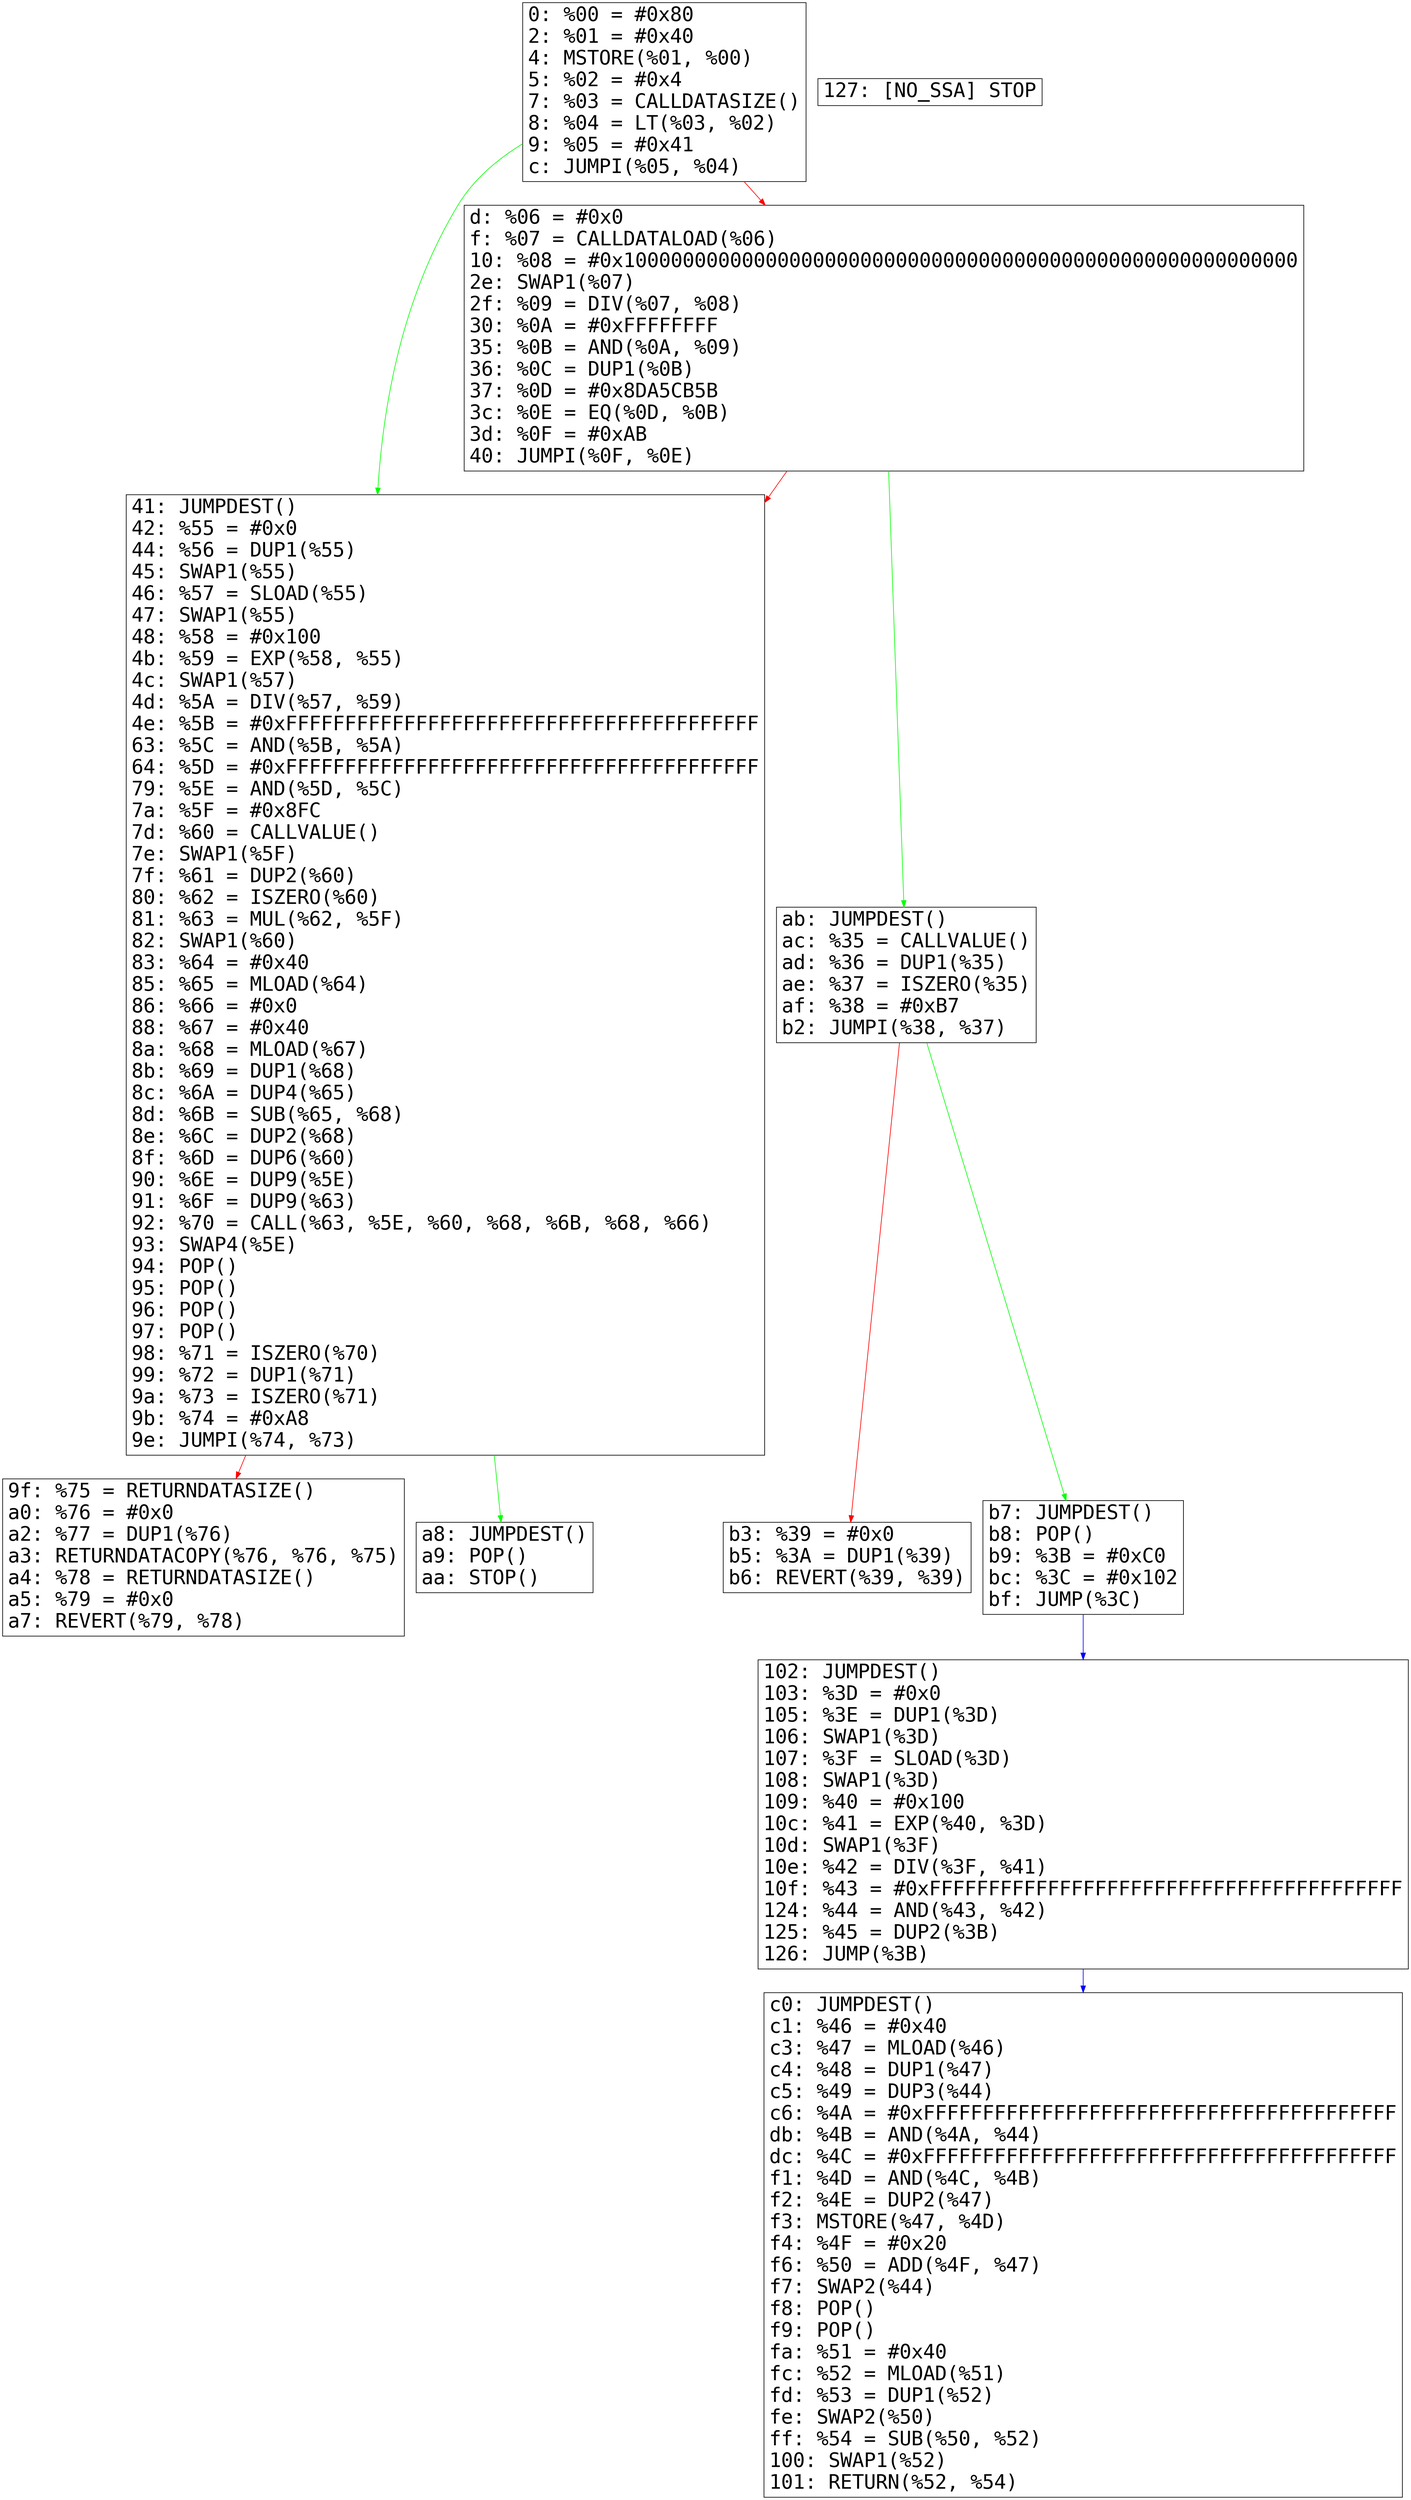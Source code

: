 digraph "graph.cfg.gv" {
	subgraph global {
		node [fontname=Courier fontsize=30.0 rank=same shape=box]
		block_0 [label="0: %00 = #0x80\l2: %01 = #0x40\l4: MSTORE(%01, %00)\l5: %02 = #0x4\l7: %03 = CALLDATASIZE()\l8: %04 = LT(%03, %02)\l9: %05 = #0x41\lc: JUMPI(%05, %04)\l"]
		block_d [label="d: %06 = #0x0\lf: %07 = CALLDATALOAD(%06)\l10: %08 = #0x100000000000000000000000000000000000000000000000000000000\l2e: SWAP1(%07)\l2f: %09 = DIV(%07, %08)\l30: %0A = #0xFFFFFFFF\l35: %0B = AND(%0A, %09)\l36: %0C = DUP1(%0B)\l37: %0D = #0x8DA5CB5B\l3c: %0E = EQ(%0D, %0B)\l3d: %0F = #0xAB\l40: JUMPI(%0F, %0E)\l"]
		block_41 [label="41: JUMPDEST()\l42: %55 = #0x0\l44: %56 = DUP1(%55)\l45: SWAP1(%55)\l46: %57 = SLOAD(%55)\l47: SWAP1(%55)\l48: %58 = #0x100\l4b: %59 = EXP(%58, %55)\l4c: SWAP1(%57)\l4d: %5A = DIV(%57, %59)\l4e: %5B = #0xFFFFFFFFFFFFFFFFFFFFFFFFFFFFFFFFFFFFFFFF\l63: %5C = AND(%5B, %5A)\l64: %5D = #0xFFFFFFFFFFFFFFFFFFFFFFFFFFFFFFFFFFFFFFFF\l79: %5E = AND(%5D, %5C)\l7a: %5F = #0x8FC\l7d: %60 = CALLVALUE()\l7e: SWAP1(%5F)\l7f: %61 = DUP2(%60)\l80: %62 = ISZERO(%60)\l81: %63 = MUL(%62, %5F)\l82: SWAP1(%60)\l83: %64 = #0x40\l85: %65 = MLOAD(%64)\l86: %66 = #0x0\l88: %67 = #0x40\l8a: %68 = MLOAD(%67)\l8b: %69 = DUP1(%68)\l8c: %6A = DUP4(%65)\l8d: %6B = SUB(%65, %68)\l8e: %6C = DUP2(%68)\l8f: %6D = DUP6(%60)\l90: %6E = DUP9(%5E)\l91: %6F = DUP9(%63)\l92: %70 = CALL(%63, %5E, %60, %68, %6B, %68, %66)\l93: SWAP4(%5E)\l94: POP()\l95: POP()\l96: POP()\l97: POP()\l98: %71 = ISZERO(%70)\l99: %72 = DUP1(%71)\l9a: %73 = ISZERO(%71)\l9b: %74 = #0xA8\l9e: JUMPI(%74, %73)\l"]
		block_9f [label="9f: %75 = RETURNDATASIZE()\la0: %76 = #0x0\la2: %77 = DUP1(%76)\la3: RETURNDATACOPY(%76, %76, %75)\la4: %78 = RETURNDATASIZE()\la5: %79 = #0x0\la7: REVERT(%79, %78)\l"]
		block_a8 [label="a8: JUMPDEST()\la9: POP()\laa: STOP()\l"]
		block_ab [label="ab: JUMPDEST()\lac: %35 = CALLVALUE()\lad: %36 = DUP1(%35)\lae: %37 = ISZERO(%35)\laf: %38 = #0xB7\lb2: JUMPI(%38, %37)\l"]
		block_b3 [label="b3: %39 = #0x0\lb5: %3A = DUP1(%39)\lb6: REVERT(%39, %39)\l"]
		block_b7 [label="b7: JUMPDEST()\lb8: POP()\lb9: %3B = #0xC0\lbc: %3C = #0x102\lbf: JUMP(%3C)\l"]
		block_c0 [label="c0: JUMPDEST()\lc1: %46 = #0x40\lc3: %47 = MLOAD(%46)\lc4: %48 = DUP1(%47)\lc5: %49 = DUP3(%44)\lc6: %4A = #0xFFFFFFFFFFFFFFFFFFFFFFFFFFFFFFFFFFFFFFFF\ldb: %4B = AND(%4A, %44)\ldc: %4C = #0xFFFFFFFFFFFFFFFFFFFFFFFFFFFFFFFFFFFFFFFF\lf1: %4D = AND(%4C, %4B)\lf2: %4E = DUP2(%47)\lf3: MSTORE(%47, %4D)\lf4: %4F = #0x20\lf6: %50 = ADD(%4F, %47)\lf7: SWAP2(%44)\lf8: POP()\lf9: POP()\lfa: %51 = #0x40\lfc: %52 = MLOAD(%51)\lfd: %53 = DUP1(%52)\lfe: SWAP2(%50)\lff: %54 = SUB(%50, %52)\l100: SWAP1(%52)\l101: RETURN(%52, %54)\l"]
		block_102 [label="102: JUMPDEST()\l103: %3D = #0x0\l105: %3E = DUP1(%3D)\l106: SWAP1(%3D)\l107: %3F = SLOAD(%3D)\l108: SWAP1(%3D)\l109: %40 = #0x100\l10c: %41 = EXP(%40, %3D)\l10d: SWAP1(%3F)\l10e: %42 = DIV(%3F, %41)\l10f: %43 = #0xFFFFFFFFFFFFFFFFFFFFFFFFFFFFFFFFFFFFFFFF\l124: %44 = AND(%43, %42)\l125: %45 = DUP2(%3B)\l126: JUMP(%3B)\l"]
		block_127 [label="127: [NO_SSA] STOP\l"]
	}
	block_d -> block_41 [color=red]
	block_0 -> block_d [color=red]
	block_41 -> block_a8 [color=green]
	block_ab -> block_b3 [color=red]
	block_d -> block_ab [color=green]
	block_0 -> block_41 [color=green]
	block_102 -> block_c0 [color=blue]
	block_b7 -> block_102 [color=blue]
	block_41 -> block_9f [color=red]
	block_ab -> block_b7 [color=green]
}
